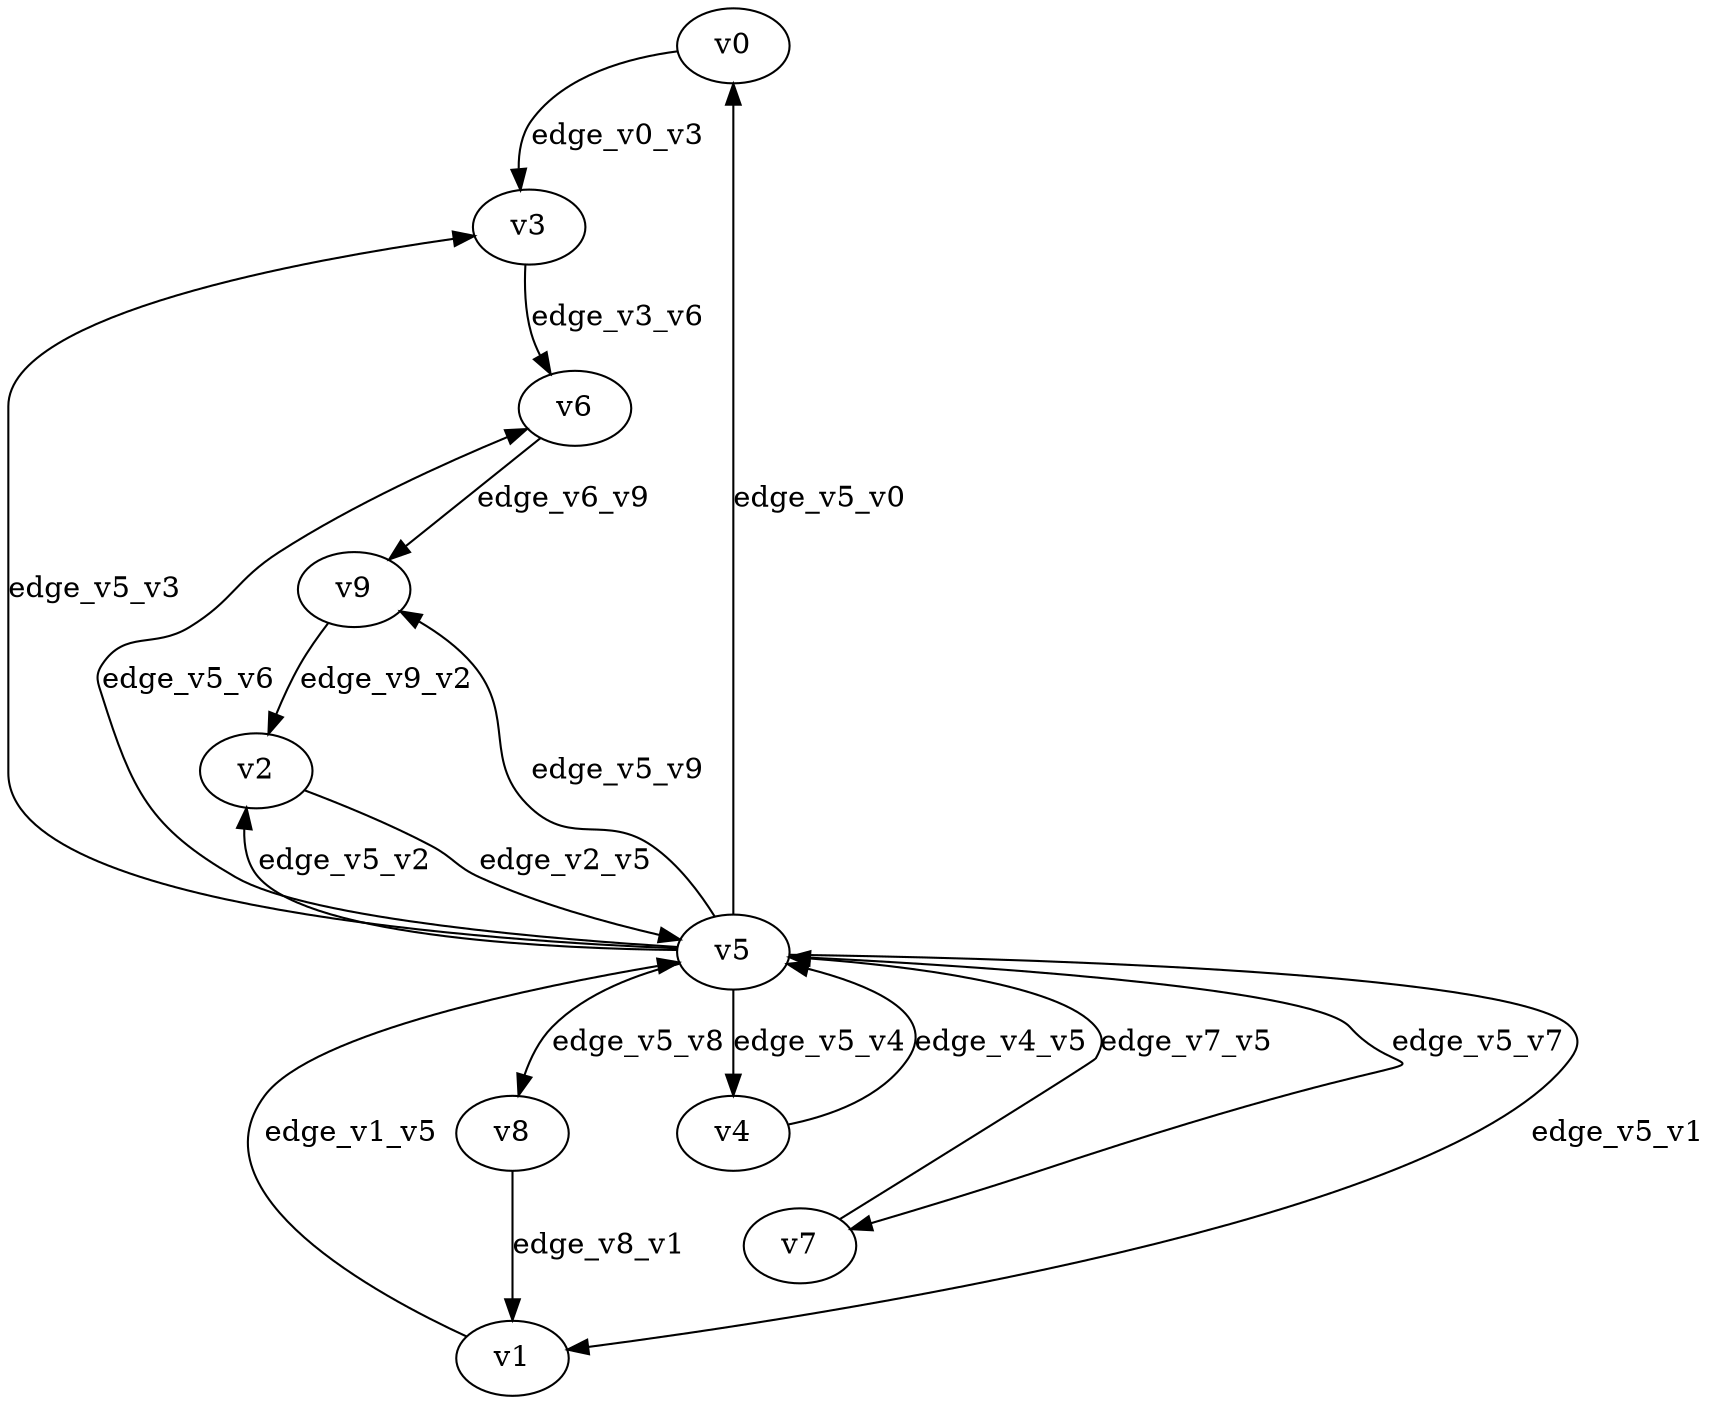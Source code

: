 digraph test008 {
    // Discounted game test case
    // Vertex properties: name [player=X]
    // Edge properties: [weight=Y, discount=Z]

    v0 [name="v0", player=0];
    v1 [name="v1", player=1];
    v2 [name="v2", player=0];
    v3 [name="v3", player=1];
    v4 [name="v4", player=0];
    v5 [name="v5", player=0];
    v6 [name="v6", player=0];
    v7 [name="v7", player=1];
    v8 [name="v8", player=0];
    v9 [name="v9", player=1];

    v5 -> v0 [label="edge_v5_v0", weight=10.00, discount=0.576];
    v5 -> v1 [label="edge_v5_v1", weight=0.61, discount=0.576];
    v1 -> v5 [label="edge_v1_v5", weight=-0.66, discount=0.576];
    v5 -> v2 [label="edge_v5_v2", weight=6.98, discount=0.576];
    v5 -> v3 [label="edge_v5_v3", weight=2.66, discount=0.576];
    v5 -> v4 [label="edge_v5_v4", weight=6.60, discount=0.576];
    v4 -> v5 [label="edge_v4_v5", weight=3.97, discount=0.576];
    v5 -> v6 [label="edge_v5_v6", weight=-5.56, discount=0.576];
    v5 -> v7 [label="edge_v5_v7", weight=-4.45, discount=0.576];
    v7 -> v5 [label="edge_v7_v5", weight=-6.93, discount=0.576];
    v5 -> v8 [label="edge_v5_v8", weight=1.14, discount=0.576];
    v5 -> v9 [label="edge_v5_v9", weight=1.25, discount=0.576];
    v0 -> v3 [label="edge_v0_v3", weight=6.50, discount=0.576];
    v2 -> v5 [label="edge_v2_v5", weight=-1.98, discount=0.576];
    v3 -> v6 [label="edge_v3_v6", weight=-2.48, discount=0.576];
    v6 -> v9 [label="edge_v6_v9", weight=-0.02, discount=0.576];
    v8 -> v1 [label="edge_v8_v1", weight=2.76, discount=0.576];
    v9 -> v2 [label="edge_v9_v2", weight=2.89, discount=0.576];
}
